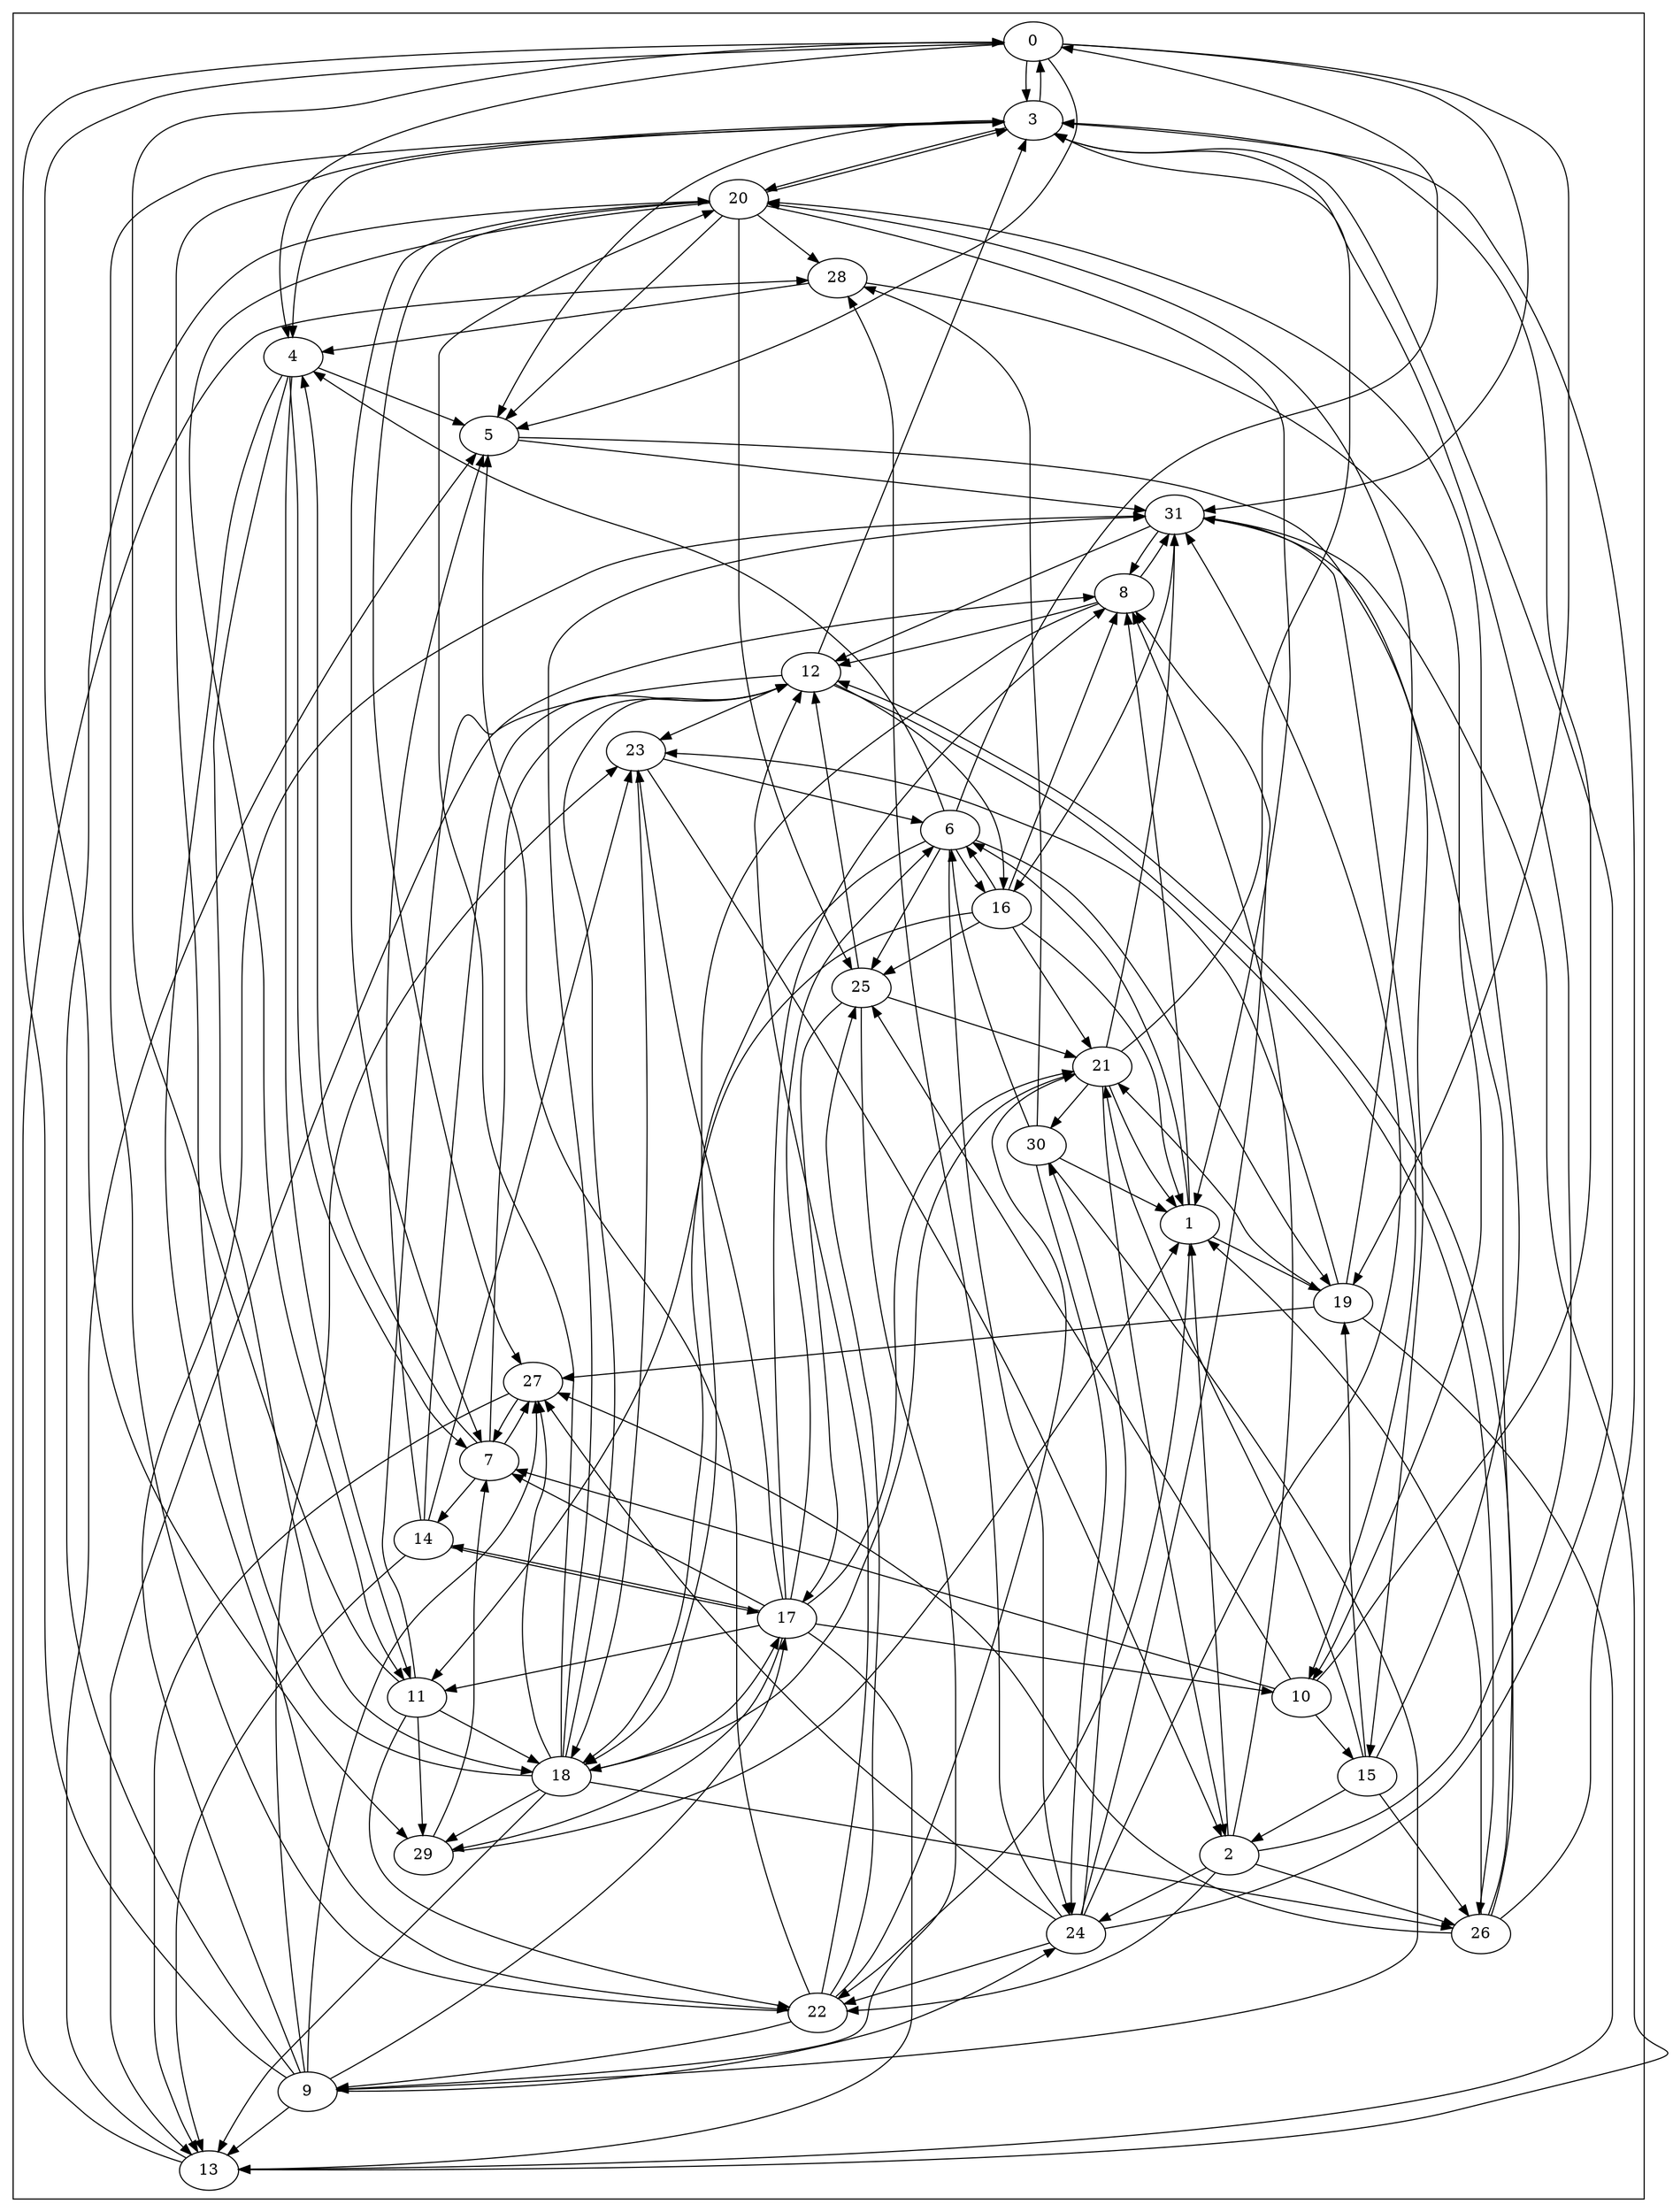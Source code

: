 digraph G {
    subgraph cluster0 {
        0;
        0 -> 3;
        0 -> 4;
        0 -> 5;
        0 -> 19;
        0 -> 29;
        0 -> 31;
        1;
        1 -> 6;
        1 -> 8;
        1 -> 19;
        1 -> 22;
        2;
        2 -> 1;
        2 -> 3;
        2 -> 8;
        2 -> 22;
        2 -> 24;
        2 -> 26;
        3;
        3 -> 0;
        3 -> 4;
        3 -> 5;
        3 -> 20;
        4;
        4 -> 5;
        4 -> 7;
        4 -> 11;
        4 -> 18;
        4 -> 22;
        5;
        5 -> 15;
        5 -> 31;
        6;
        6 -> 0;
        6 -> 4;
        6 -> 16;
        6 -> 18;
        6 -> 19;
        6 -> 24;
        6 -> 25;
        7;
        7 -> 4;
        7 -> 12;
        7 -> 14;
        7 -> 27;
        8;
        8 -> 12;
        8 -> 18;
        8 -> 31;
        9;
        9 -> 0;
        9 -> 13;
        9 -> 17;
        9 -> 20;
        9 -> 23;
        9 -> 24;
        9 -> 27;
        9 -> 31;
        10;
        10 -> 3;
        10 -> 7;
        10 -> 15;
        10 -> 25;
        11;
        11 -> 0;
        11 -> 8;
        11 -> 18;
        11 -> 22;
        11 -> 29;
        12;
        12 -> 3;
        12 -> 13;
        12 -> 16;
        12 -> 23;
        12 -> 26;
        13;
        13 -> 5;
        13 -> 28;
        14;
        14 -> 5;
        14 -> 12;
        14 -> 13;
        14 -> 17;
        14 -> 23;
        15;
        15 -> 2;
        15 -> 19;
        15 -> 20;
        15 -> 21;
        15 -> 26;
        16;
        16 -> 1;
        16 -> 6;
        16 -> 8;
        16 -> 11;
        16 -> 21;
        16 -> 25;
        17;
        17 -> 6;
        17 -> 7;
        17 -> 8;
        17 -> 10;
        17 -> 11;
        17 -> 13;
        17 -> 14;
        17 -> 21;
        17 -> 23;
        17 -> 29;
        18;
        18 -> 3;
        18 -> 12;
        18 -> 13;
        18 -> 17;
        18 -> 20;
        18 -> 26;
        18 -> 27;
        18 -> 29;
        18 -> 31;
        19;
        19 -> 13;
        19 -> 20;
        19 -> 21;
        19 -> 23;
        19 -> 27;
        20;
        20 -> 1;
        20 -> 3;
        20 -> 5;
        20 -> 7;
        20 -> 11;
        20 -> 25;
        20 -> 27;
        20 -> 28;
        21;
        21 -> 1;
        21 -> 2;
        21 -> 3;
        21 -> 18;
        21 -> 30;
        21 -> 31;
        22;
        22 -> 3;
        22 -> 5;
        22 -> 9;
        22 -> 12;
        22 -> 21;
        22 -> 25;
        23;
        23 -> 2;
        23 -> 6;
        23 -> 18;
        24;
        24 -> 3;
        24 -> 8;
        24 -> 22;
        24 -> 27;
        24 -> 28;
        24 -> 30;
        24 -> 31;
        25;
        25 -> 9;
        25 -> 12;
        25 -> 17;
        25 -> 21;
        26;
        26 -> 1;
        26 -> 3;
        26 -> 12;
        26 -> 27;
        26 -> 31;
        27;
        27 -> 7;
        27 -> 13;
        28;
        28 -> 4;
        28 -> 10;
        29;
        29 -> 1;
        29 -> 7;
        30;
        30 -> 1;
        30 -> 6;
        30 -> 9;
        30 -> 24;
        30 -> 28;
        31;
        31 -> 8;
        31 -> 10;
        31 -> 12;
        31 -> 13;
        31 -> 16;
    }
}